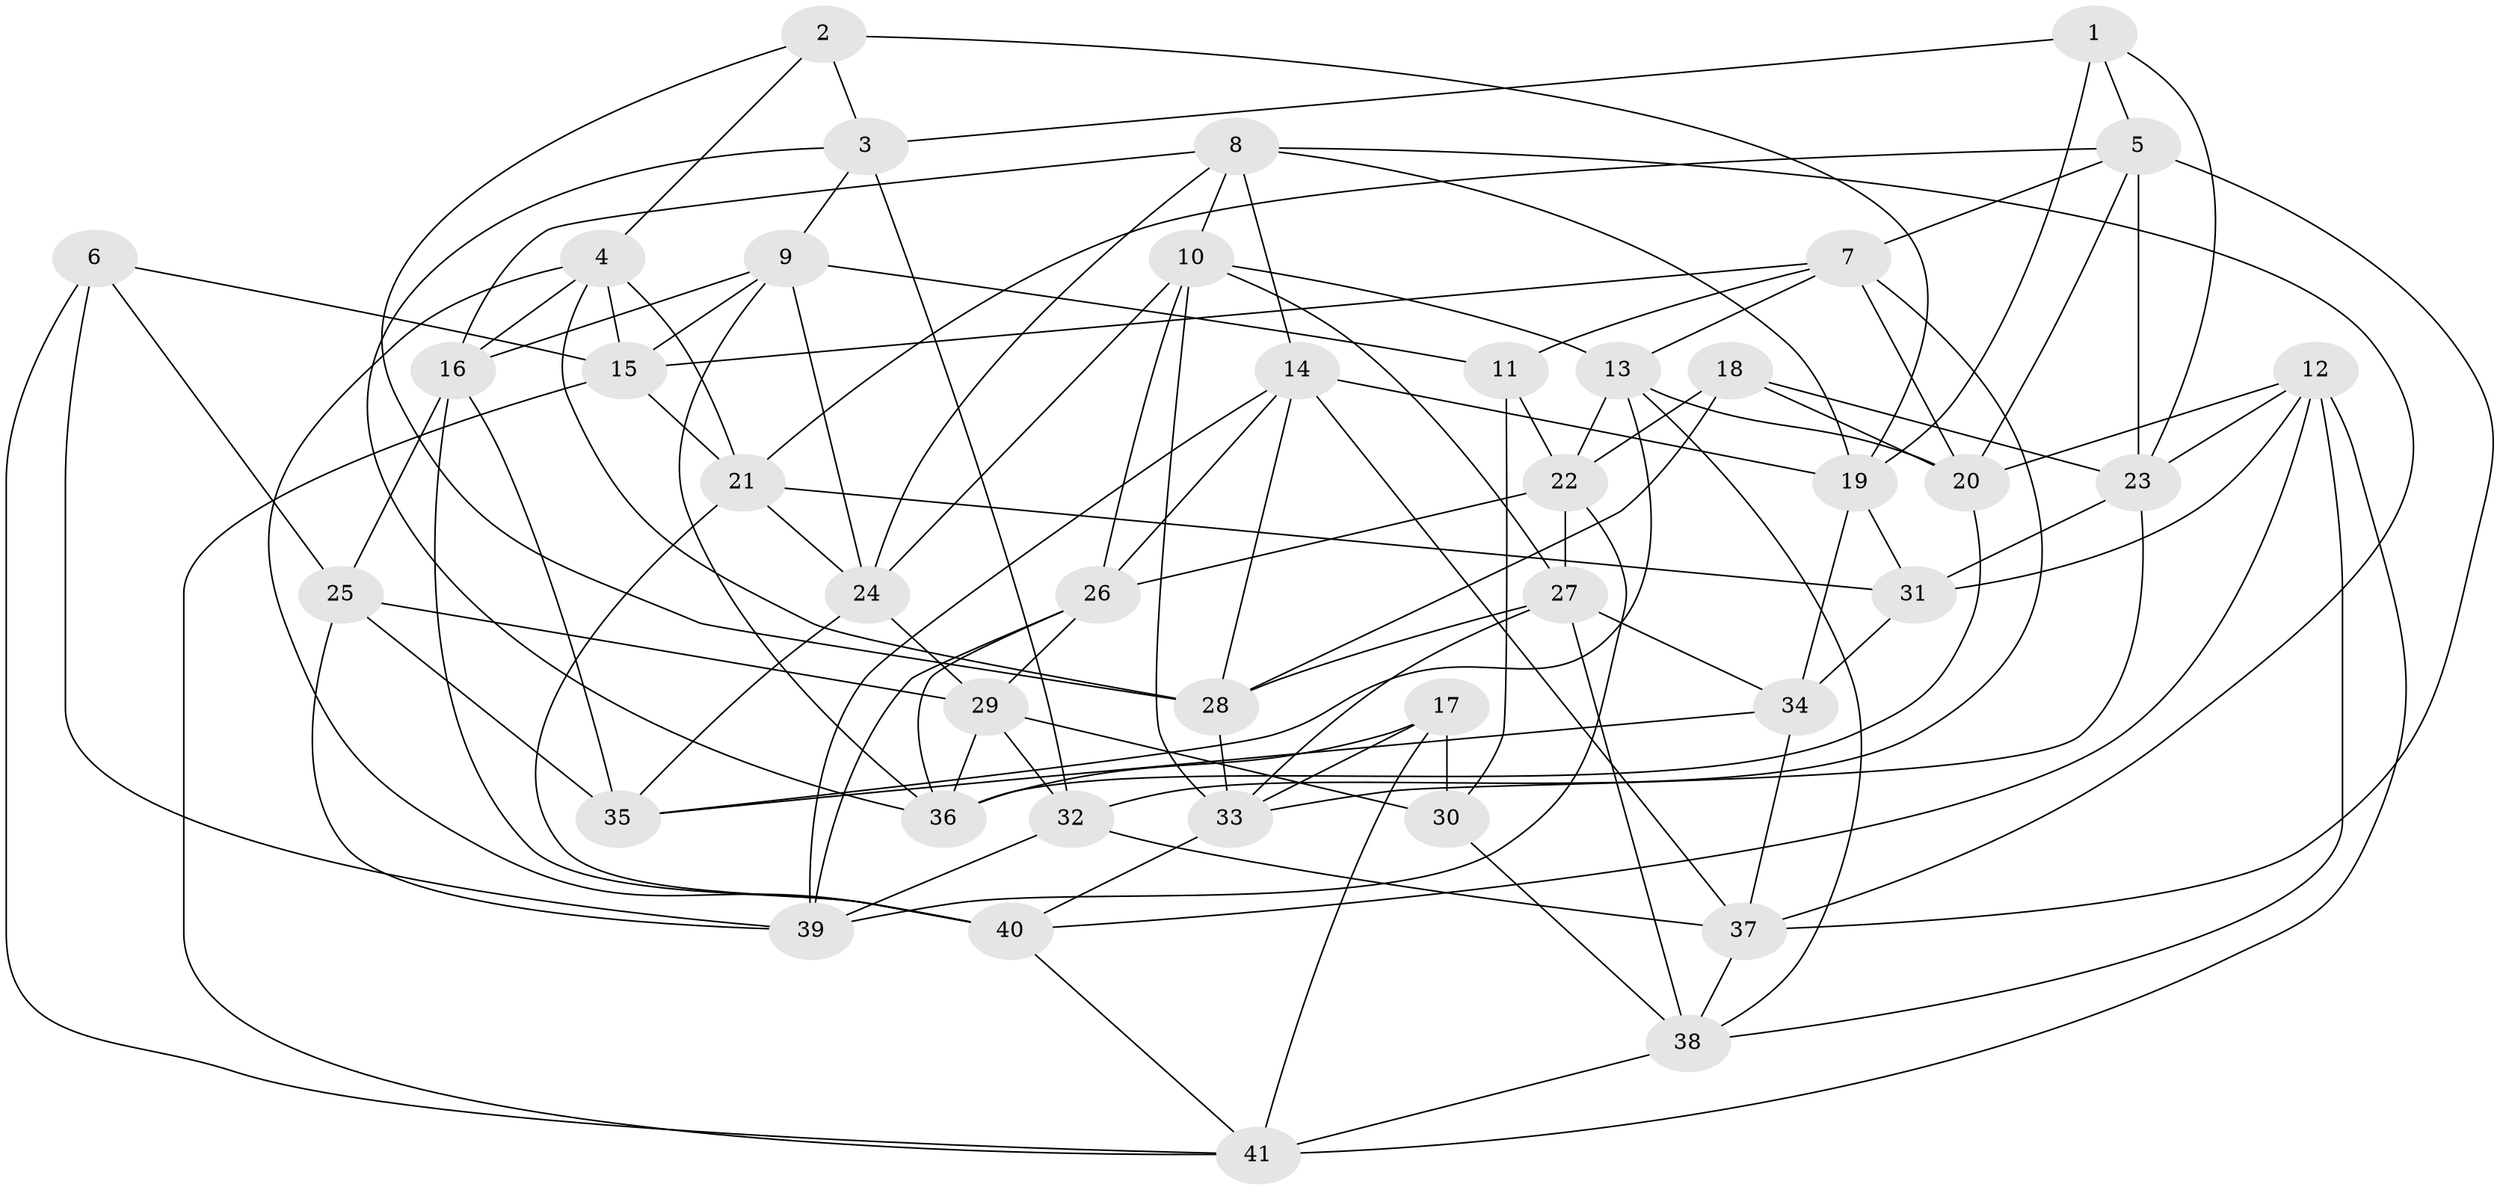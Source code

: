 // original degree distribution, {4: 1.0}
// Generated by graph-tools (version 1.1) at 2025/50/03/09/25 03:50:49]
// undirected, 41 vertices, 113 edges
graph export_dot {
graph [start="1"]
  node [color=gray90,style=filled];
  1;
  2;
  3;
  4;
  5;
  6;
  7;
  8;
  9;
  10;
  11;
  12;
  13;
  14;
  15;
  16;
  17;
  18;
  19;
  20;
  21;
  22;
  23;
  24;
  25;
  26;
  27;
  28;
  29;
  30;
  31;
  32;
  33;
  34;
  35;
  36;
  37;
  38;
  39;
  40;
  41;
  1 -- 3 [weight=1.0];
  1 -- 5 [weight=1.0];
  1 -- 19 [weight=1.0];
  1 -- 23 [weight=1.0];
  2 -- 3 [weight=1.0];
  2 -- 4 [weight=1.0];
  2 -- 19 [weight=1.0];
  2 -- 28 [weight=1.0];
  3 -- 9 [weight=1.0];
  3 -- 32 [weight=2.0];
  3 -- 36 [weight=1.0];
  4 -- 15 [weight=1.0];
  4 -- 16 [weight=1.0];
  4 -- 21 [weight=1.0];
  4 -- 28 [weight=1.0];
  4 -- 40 [weight=1.0];
  5 -- 7 [weight=1.0];
  5 -- 20 [weight=1.0];
  5 -- 21 [weight=1.0];
  5 -- 23 [weight=1.0];
  5 -- 37 [weight=1.0];
  6 -- 15 [weight=1.0];
  6 -- 25 [weight=1.0];
  6 -- 39 [weight=1.0];
  6 -- 41 [weight=1.0];
  7 -- 11 [weight=1.0];
  7 -- 13 [weight=1.0];
  7 -- 15 [weight=1.0];
  7 -- 20 [weight=1.0];
  7 -- 32 [weight=1.0];
  8 -- 10 [weight=1.0];
  8 -- 14 [weight=1.0];
  8 -- 16 [weight=1.0];
  8 -- 19 [weight=1.0];
  8 -- 24 [weight=1.0];
  8 -- 37 [weight=1.0];
  9 -- 11 [weight=1.0];
  9 -- 15 [weight=1.0];
  9 -- 16 [weight=1.0];
  9 -- 24 [weight=1.0];
  9 -- 36 [weight=1.0];
  10 -- 13 [weight=1.0];
  10 -- 24 [weight=1.0];
  10 -- 26 [weight=1.0];
  10 -- 27 [weight=1.0];
  10 -- 33 [weight=1.0];
  11 -- 22 [weight=1.0];
  11 -- 30 [weight=1.0];
  12 -- 20 [weight=1.0];
  12 -- 23 [weight=1.0];
  12 -- 31 [weight=1.0];
  12 -- 38 [weight=1.0];
  12 -- 40 [weight=1.0];
  12 -- 41 [weight=1.0];
  13 -- 20 [weight=1.0];
  13 -- 22 [weight=1.0];
  13 -- 35 [weight=1.0];
  13 -- 38 [weight=1.0];
  14 -- 19 [weight=1.0];
  14 -- 26 [weight=1.0];
  14 -- 28 [weight=1.0];
  14 -- 37 [weight=1.0];
  14 -- 39 [weight=1.0];
  15 -- 21 [weight=1.0];
  15 -- 41 [weight=1.0];
  16 -- 25 [weight=1.0];
  16 -- 35 [weight=1.0];
  16 -- 40 [weight=1.0];
  17 -- 30 [weight=3.0];
  17 -- 33 [weight=1.0];
  17 -- 36 [weight=1.0];
  17 -- 41 [weight=1.0];
  18 -- 20 [weight=1.0];
  18 -- 22 [weight=1.0];
  18 -- 23 [weight=1.0];
  18 -- 28 [weight=1.0];
  19 -- 31 [weight=1.0];
  19 -- 34 [weight=1.0];
  20 -- 36 [weight=1.0];
  21 -- 24 [weight=1.0];
  21 -- 31 [weight=1.0];
  21 -- 40 [weight=1.0];
  22 -- 26 [weight=1.0];
  22 -- 27 [weight=1.0];
  22 -- 39 [weight=1.0];
  23 -- 31 [weight=1.0];
  23 -- 33 [weight=1.0];
  24 -- 29 [weight=1.0];
  24 -- 35 [weight=1.0];
  25 -- 29 [weight=1.0];
  25 -- 35 [weight=2.0];
  25 -- 39 [weight=1.0];
  26 -- 29 [weight=1.0];
  26 -- 36 [weight=1.0];
  26 -- 39 [weight=1.0];
  27 -- 28 [weight=1.0];
  27 -- 33 [weight=1.0];
  27 -- 34 [weight=1.0];
  27 -- 38 [weight=1.0];
  28 -- 33 [weight=1.0];
  29 -- 30 [weight=1.0];
  29 -- 32 [weight=1.0];
  29 -- 36 [weight=1.0];
  30 -- 38 [weight=1.0];
  31 -- 34 [weight=2.0];
  32 -- 37 [weight=1.0];
  32 -- 39 [weight=1.0];
  33 -- 40 [weight=1.0];
  34 -- 35 [weight=1.0];
  34 -- 37 [weight=1.0];
  37 -- 38 [weight=1.0];
  38 -- 41 [weight=1.0];
  40 -- 41 [weight=1.0];
}
